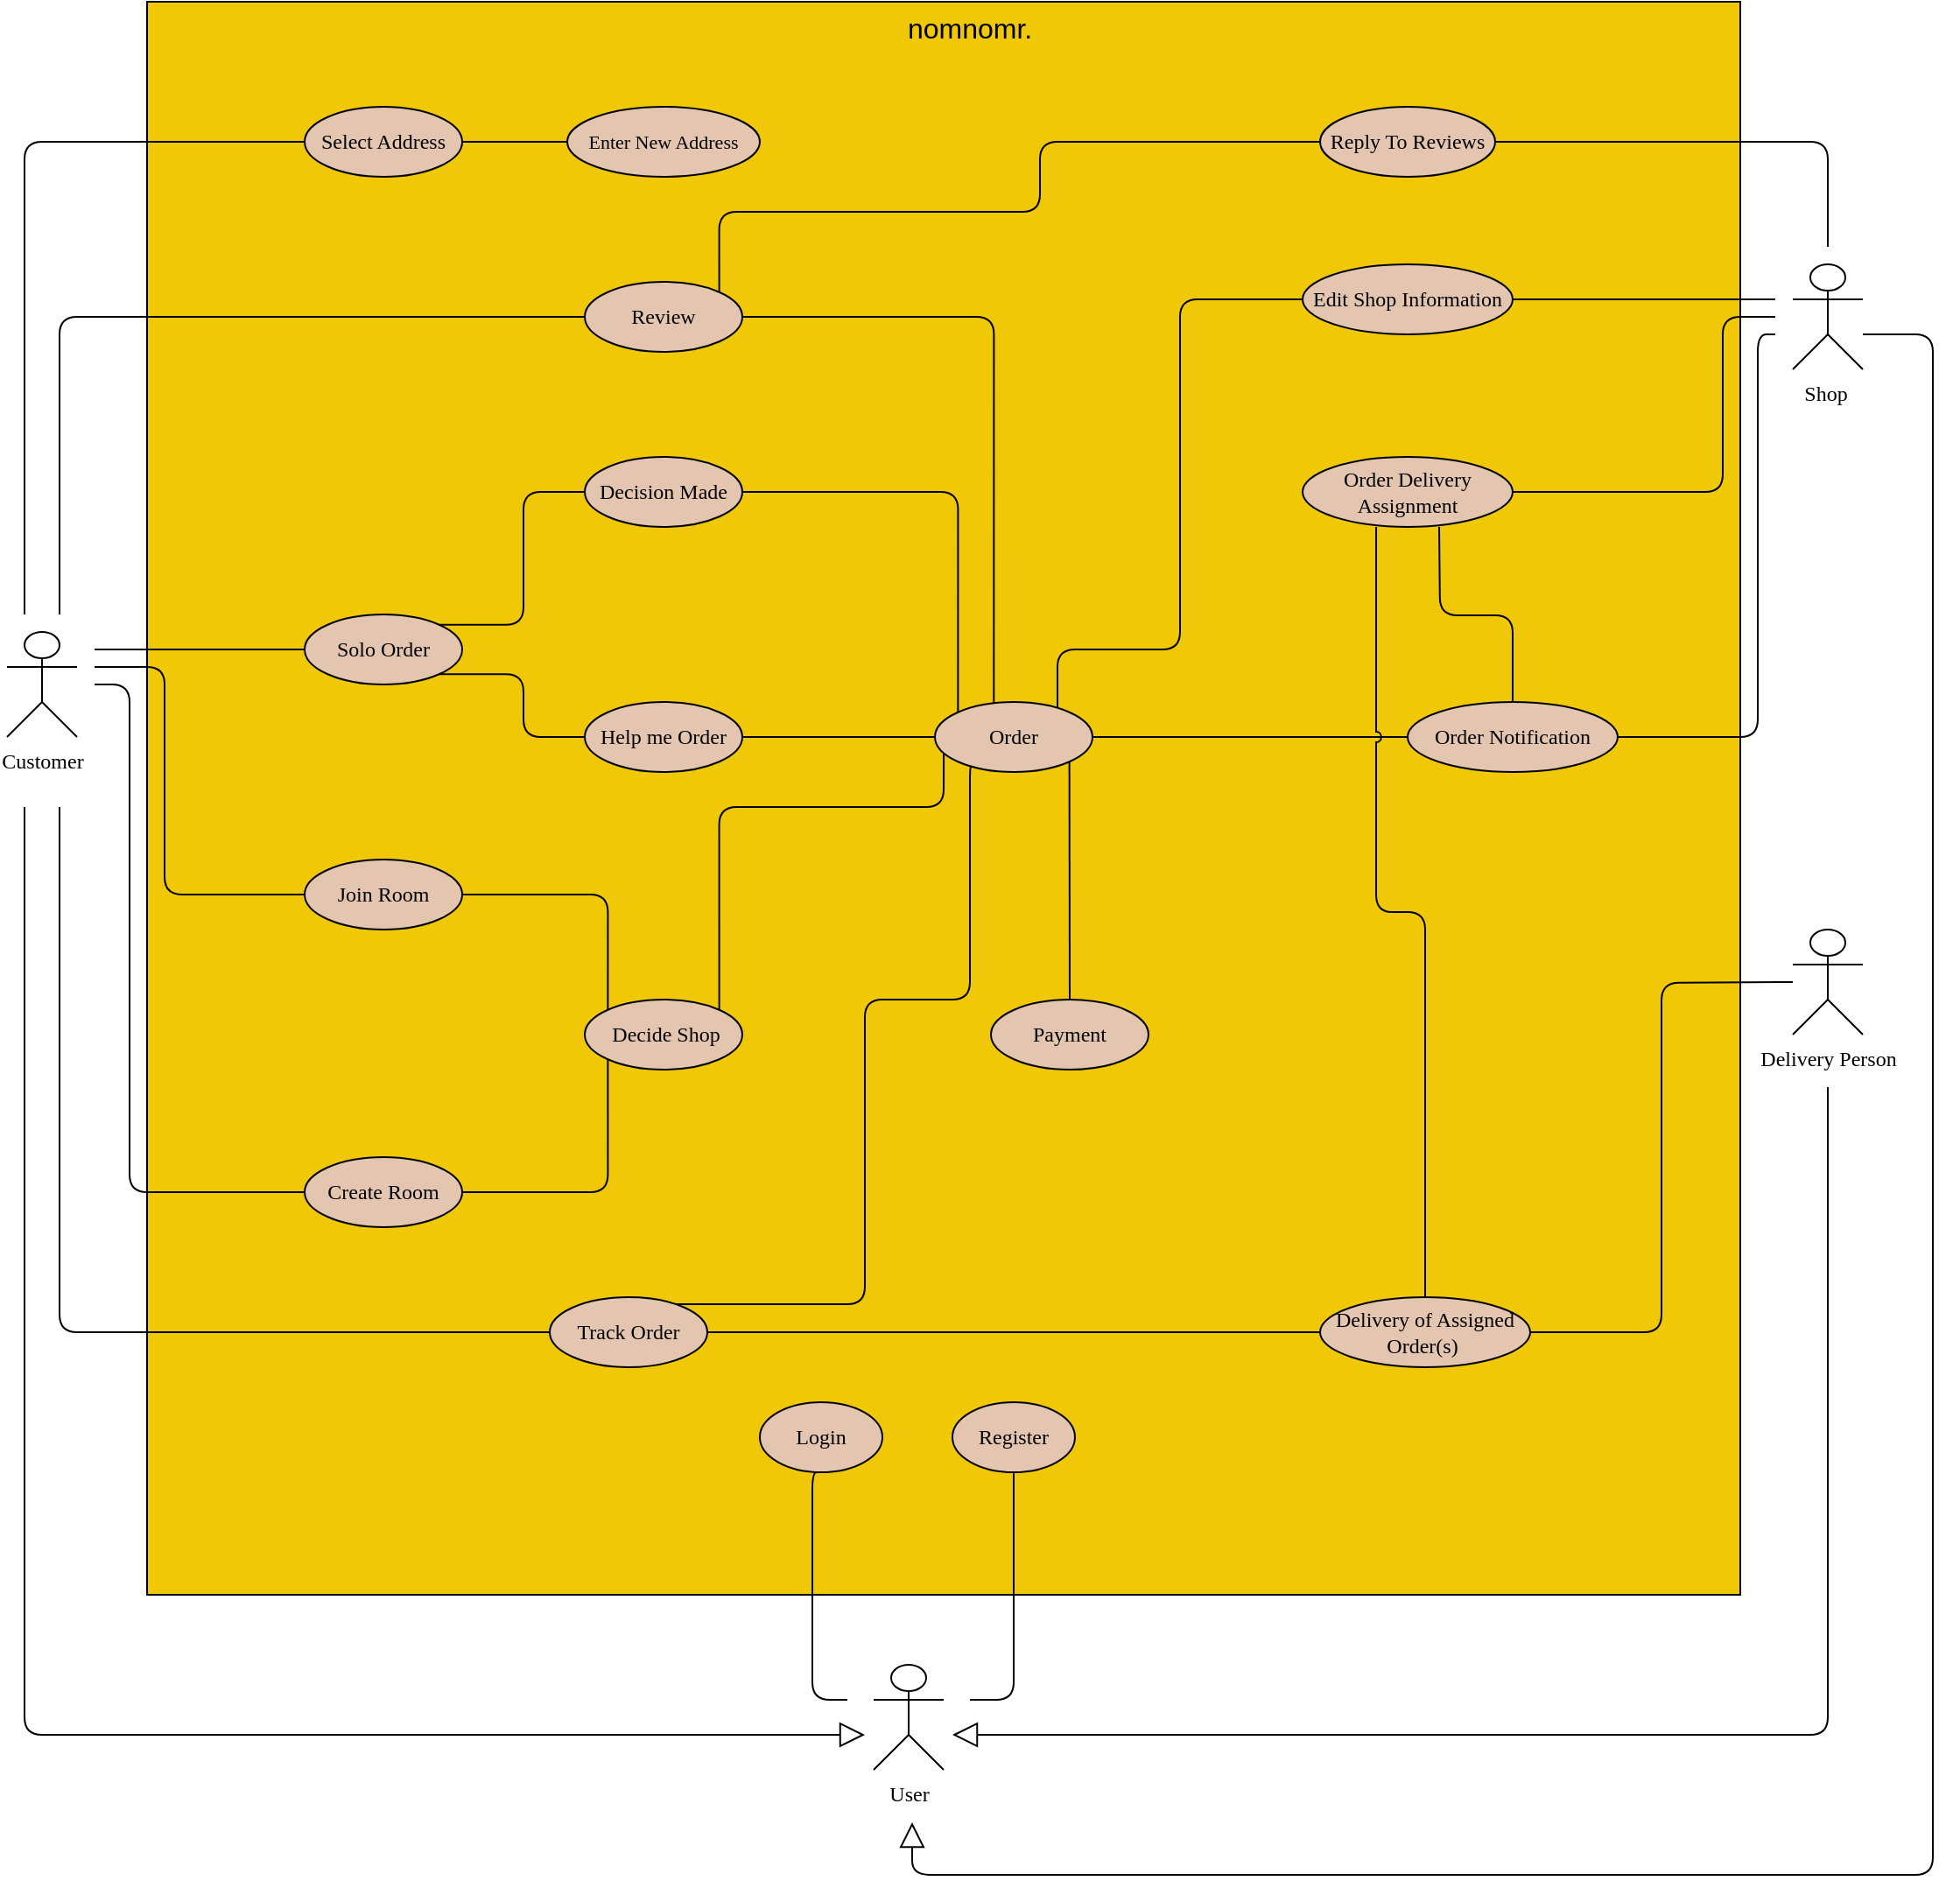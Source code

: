<mxfile version="18.0.6" type="device"><diagram id="2VhmybCiJ_VsvhxoTUYu" name="Page-1"><mxGraphModel dx="2907" dy="1470" grid="1" gridSize="10" guides="1" tooltips="1" connect="1" arrows="1" fold="1" page="1" pageScale="1" pageWidth="850" pageHeight="1100" math="0" shadow="0"><root><mxCell id="0"/><mxCell id="1" parent="0"/><mxCell id="WKwVOLJDym8UCnrTxaul-4" value="" style="whiteSpace=wrap;html=1;aspect=fixed;fillColor=#F0C808;" parent="1" vertex="1"><mxGeometry x="-760" y="10" width="910" height="910" as="geometry"/></mxCell><mxCell id="WKwVOLJDym8UCnrTxaul-5" value="&lt;font face=&quot;Helvetica&quot;&gt;nomnomr.&lt;/font&gt;" style="text;html=1;strokeColor=none;fillColor=none;align=center;verticalAlign=middle;whiteSpace=wrap;rounded=0;fontFamily=Times New Roman;fontSize=16;" parent="1" vertex="1"><mxGeometry x="-320" y="10" width="60" height="30" as="geometry"/></mxCell><mxCell id="WKwVOLJDym8UCnrTxaul-6" value="Customer" style="shape=umlActor;html=1;verticalLabelPosition=bottom;verticalAlign=top;align=center;fillColor=none;fontFamily=Times New Roman;" parent="1" vertex="1"><mxGeometry x="-840" y="370" width="40" height="60" as="geometry"/></mxCell><mxCell id="WKwVOLJDym8UCnrTxaul-7" value="Shop&amp;nbsp;" style="shape=umlActor;html=1;verticalLabelPosition=bottom;verticalAlign=top;align=center;fillColor=none;fontFamily=Times New Roman;" parent="1" vertex="1"><mxGeometry x="180" y="160" width="40" height="60" as="geometry"/></mxCell><mxCell id="WKwVOLJDym8UCnrTxaul-8" value="Delivery Person" style="shape=umlActor;html=1;verticalLabelPosition=bottom;verticalAlign=top;align=center;fillColor=none;fontFamily=Times New Roman;" parent="1" vertex="1"><mxGeometry x="180" y="540" width="40" height="60" as="geometry"/></mxCell><mxCell id="WKwVOLJDym8UCnrTxaul-9" value="User" style="shape=umlActor;html=1;verticalLabelPosition=bottom;verticalAlign=top;align=center;fillColor=none;fontFamily=Times New Roman;" parent="1" vertex="1"><mxGeometry x="-345" y="960" width="40" height="60" as="geometry"/></mxCell><mxCell id="WKwVOLJDym8UCnrTxaul-16" value="Select Address" style="ellipse;whiteSpace=wrap;html=1;fillColor=#E4C5AF;fontFamily=Times New Roman;" parent="1" vertex="1"><mxGeometry x="-670" y="70" width="90" height="40" as="geometry"/></mxCell><mxCell id="WKwVOLJDym8UCnrTxaul-17" value="Enter New Address" style="ellipse;whiteSpace=wrap;html=1;fillColor=#E4C5AF;fontFamily=Times New Roman;fontSize=11;" parent="1" vertex="1"><mxGeometry x="-520" y="70" width="110" height="40" as="geometry"/></mxCell><mxCell id="WKwVOLJDym8UCnrTxaul-18" value="" style="edgeStyle=none;html=1;endArrow=none;verticalAlign=bottom;rounded=1;entryX=0;entryY=0.5;entryDx=0;entryDy=0;jumpStyle=arc;" parent="1" target="WKwVOLJDym8UCnrTxaul-16" edge="1"><mxGeometry width="160" relative="1" as="geometry"><mxPoint x="-830" y="360" as="sourcePoint"/><mxPoint x="-400" y="350" as="targetPoint"/><Array as="points"><mxPoint x="-830" y="90"/></Array></mxGeometry></mxCell><mxCell id="WKwVOLJDym8UCnrTxaul-21" value="" style="edgeStyle=none;html=1;endArrow=none;verticalAlign=bottom;rounded=1;exitX=1;exitY=0.5;exitDx=0;exitDy=0;entryX=0;entryY=0.5;entryDx=0;entryDy=0;jumpStyle=arc;" parent="1" source="WKwVOLJDym8UCnrTxaul-16" target="WKwVOLJDym8UCnrTxaul-17" edge="1"><mxGeometry width="160" relative="1" as="geometry"><mxPoint x="-880" y="180" as="sourcePoint"/><mxPoint x="-720" y="-80" as="targetPoint"/><Array as="points"/></mxGeometry></mxCell><mxCell id="WKwVOLJDym8UCnrTxaul-22" value="Solo Order" style="ellipse;whiteSpace=wrap;html=1;fillColor=#E4C5AF;fontFamily=Times New Roman;fontSize=12;" parent="1" vertex="1"><mxGeometry x="-670" y="360" width="90" height="40" as="geometry"/></mxCell><mxCell id="WKwVOLJDym8UCnrTxaul-23" value="" style="edgeStyle=orthogonalEdgeStyle;html=1;endArrow=none;verticalAlign=bottom;rounded=1;entryX=0;entryY=0.5;entryDx=0;entryDy=0;jumpStyle=arc;" parent="1" target="WKwVOLJDym8UCnrTxaul-22" edge="1"><mxGeometry width="160" relative="1" as="geometry"><mxPoint x="-790" y="380" as="sourcePoint"/><mxPoint x="-680" y="380" as="targetPoint"/><Array as="points"><mxPoint x="-790" y="380"/></Array></mxGeometry></mxCell><mxCell id="WKwVOLJDym8UCnrTxaul-25" value="Decision Made" style="ellipse;whiteSpace=wrap;html=1;fillColor=#E4C5AF;fontFamily=Times New Roman;fontSize=12;" parent="1" vertex="1"><mxGeometry x="-510" y="270" width="90" height="40" as="geometry"/></mxCell><mxCell id="WKwVOLJDym8UCnrTxaul-26" value="Help me Order" style="ellipse;whiteSpace=wrap;html=1;fillColor=#E4C5AF;fontFamily=Times New Roman;fontSize=12;" parent="1" vertex="1"><mxGeometry x="-510" y="410" width="90" height="40" as="geometry"/></mxCell><mxCell id="WKwVOLJDym8UCnrTxaul-27" value="" style="edgeStyle=orthogonalEdgeStyle;html=1;endArrow=none;verticalAlign=bottom;rounded=1;exitX=1;exitY=0;exitDx=0;exitDy=0;entryX=0;entryY=0.5;entryDx=0;entryDy=0;jumpStyle=arc;" parent="1" source="WKwVOLJDym8UCnrTxaul-22" target="WKwVOLJDym8UCnrTxaul-25" edge="1"><mxGeometry width="160" relative="1" as="geometry"><mxPoint x="-560" y="130" as="sourcePoint"/><mxPoint x="-500" y="130" as="targetPoint"/></mxGeometry></mxCell><mxCell id="WKwVOLJDym8UCnrTxaul-28" value="" style="edgeStyle=orthogonalEdgeStyle;html=1;endArrow=none;verticalAlign=bottom;rounded=1;entryX=0;entryY=0.5;entryDx=0;entryDy=0;exitX=1;exitY=1;exitDx=0;exitDy=0;jumpStyle=arc;" parent="1" source="WKwVOLJDym8UCnrTxaul-22" target="WKwVOLJDym8UCnrTxaul-26" edge="1"><mxGeometry width="160" relative="1" as="geometry"><mxPoint x="-560" y="410" as="sourcePoint"/><mxPoint x="-490" y="340" as="targetPoint"/></mxGeometry></mxCell><mxCell id="WKwVOLJDym8UCnrTxaul-31" value="" style="edgeStyle=orthogonalEdgeStyle;html=1;endArrow=none;verticalAlign=bottom;rounded=1;entryX=0;entryY=0.5;entryDx=0;entryDy=0;jumpStyle=arc;" parent="1" target="WKwVOLJDym8UCnrTxaul-30" edge="1"><mxGeometry width="160" relative="1" as="geometry"><mxPoint x="-810" y="470" as="sourcePoint"/><mxPoint x="-650" y="410" as="targetPoint"/><Array as="points"><mxPoint x="-810" y="770"/></Array></mxGeometry></mxCell><mxCell id="WKwVOLJDym8UCnrTxaul-33" value="" style="edgeStyle=none;html=1;endArrow=none;verticalAlign=bottom;rounded=1;entryX=1;entryY=0.5;entryDx=0;entryDy=0;exitX=0;exitY=0.5;exitDx=0;exitDy=0;jumpStyle=arc;" parent="1" source="WKwVOLJDym8UCnrTxaul-29" target="WKwVOLJDym8UCnrTxaul-26" edge="1"><mxGeometry width="160" relative="1" as="geometry"><mxPoint x="-220" y="390" as="sourcePoint"/><mxPoint x="-480" y="480" as="targetPoint"/><Array as="points"/></mxGeometry></mxCell><mxCell id="WKwVOLJDym8UCnrTxaul-34" value="" style="edgeStyle=orthogonalEdgeStyle;html=1;endArrow=none;verticalAlign=bottom;rounded=1;entryX=0;entryY=0;entryDx=0;entryDy=0;exitX=1;exitY=0.5;exitDx=0;exitDy=0;jumpStyle=arc;" parent="1" source="WKwVOLJDym8UCnrTxaul-25" target="WKwVOLJDym8UCnrTxaul-29" edge="1"><mxGeometry width="160" relative="1" as="geometry"><mxPoint x="-210" y="390" as="sourcePoint"/><mxPoint x="-390" y="480" as="targetPoint"/></mxGeometry></mxCell><mxCell id="WKwVOLJDym8UCnrTxaul-35" value="Join Room" style="ellipse;whiteSpace=wrap;html=1;fillColor=#E4C5AF;fontFamily=Times New Roman;" parent="1" vertex="1"><mxGeometry x="-670" y="500" width="90" height="40" as="geometry"/></mxCell><mxCell id="WKwVOLJDym8UCnrTxaul-36" value="Create Room" style="ellipse;whiteSpace=wrap;html=1;fillColor=#E4C5AF;fontFamily=Times New Roman;" parent="1" vertex="1"><mxGeometry x="-670" y="670" width="90" height="40" as="geometry"/></mxCell><mxCell id="WKwVOLJDym8UCnrTxaul-37" value="&amp;nbsp;Decide Shop" style="ellipse;whiteSpace=wrap;html=1;fillColor=#E4C5AF;fontFamily=Times New Roman;" parent="1" vertex="1"><mxGeometry x="-510" y="580" width="90" height="40" as="geometry"/></mxCell><mxCell id="WKwVOLJDym8UCnrTxaul-38" value="" style="edgeStyle=orthogonalEdgeStyle;html=1;endArrow=none;verticalAlign=bottom;rounded=1;entryX=0;entryY=0.5;entryDx=0;entryDy=0;jumpStyle=arc;" parent="1" target="WKwVOLJDym8UCnrTxaul-36" edge="1"><mxGeometry width="160" relative="1" as="geometry"><mxPoint x="-790" y="400" as="sourcePoint"/><mxPoint x="-680" y="810" as="targetPoint"/><Array as="points"><mxPoint x="-770" y="400"/><mxPoint x="-770" y="690"/></Array></mxGeometry></mxCell><mxCell id="WKwVOLJDym8UCnrTxaul-39" value="" style="edgeStyle=orthogonalEdgeStyle;html=1;endArrow=none;verticalAlign=bottom;rounded=1;entryX=0;entryY=0.5;entryDx=0;entryDy=0;jumpStyle=arc;" parent="1" target="WKwVOLJDym8UCnrTxaul-35" edge="1"><mxGeometry width="160" relative="1" as="geometry"><mxPoint x="-790" y="390" as="sourcePoint"/><mxPoint x="-680" y="700" as="targetPoint"/><Array as="points"><mxPoint x="-750" y="390"/><mxPoint x="-750" y="520"/></Array></mxGeometry></mxCell><mxCell id="WKwVOLJDym8UCnrTxaul-40" value="" style="edgeStyle=orthogonalEdgeStyle;html=1;endArrow=none;verticalAlign=bottom;rounded=1;entryX=0;entryY=0;entryDx=0;entryDy=0;exitX=1;exitY=0.5;exitDx=0;exitDy=0;jumpStyle=arc;" parent="1" source="WKwVOLJDym8UCnrTxaul-35" target="WKwVOLJDym8UCnrTxaul-37" edge="1"><mxGeometry width="160" relative="1" as="geometry"><mxPoint x="-561.98" y="418" as="sourcePoint"/><mxPoint x="-480" y="480" as="targetPoint"/></mxGeometry></mxCell><mxCell id="WKwVOLJDym8UCnrTxaul-41" value="" style="edgeStyle=orthogonalEdgeStyle;html=1;endArrow=none;verticalAlign=bottom;rounded=1;entryX=0;entryY=1;entryDx=0;entryDy=0;exitX=1;exitY=0.5;exitDx=0;exitDy=0;jumpStyle=arc;" parent="1" source="WKwVOLJDym8UCnrTxaul-36" target="WKwVOLJDym8UCnrTxaul-37" edge="1"><mxGeometry width="160" relative="1" as="geometry"><mxPoint x="-590" y="620" as="sourcePoint"/><mxPoint x="-510" y="660" as="targetPoint"/></mxGeometry></mxCell><mxCell id="WKwVOLJDym8UCnrTxaul-42" value="" style="edgeStyle=orthogonalEdgeStyle;html=1;endArrow=none;verticalAlign=bottom;rounded=1;entryX=1;entryY=0;entryDx=0;entryDy=0;exitX=0.056;exitY=0.725;exitDx=0;exitDy=0;exitPerimeter=0;jumpStyle=arc;" parent="1" source="WKwVOLJDym8UCnrTxaul-29" target="WKwVOLJDym8UCnrTxaul-37" edge="1"><mxGeometry width="160" relative="1" as="geometry"><mxPoint x="-196.82" y="404.142" as="sourcePoint"/><mxPoint x="-390" y="480" as="targetPoint"/><Array as="points"><mxPoint x="-305" y="470"/><mxPoint x="-433" y="470"/></Array></mxGeometry></mxCell><mxCell id="WKwVOLJDym8UCnrTxaul-43" value="Review" style="ellipse;whiteSpace=wrap;html=1;fillColor=#E4C5AF;fontFamily=Times New Roman;" parent="1" vertex="1"><mxGeometry x="-510" y="170" width="90" height="40" as="geometry"/></mxCell><mxCell id="WKwVOLJDym8UCnrTxaul-44" value="" style="edgeStyle=orthogonalEdgeStyle;html=1;endArrow=none;verticalAlign=bottom;rounded=1;entryX=0;entryY=0.5;entryDx=0;entryDy=0;jumpStyle=arc;" parent="1" target="WKwVOLJDym8UCnrTxaul-43" edge="1"><mxGeometry width="160" relative="1" as="geometry"><mxPoint x="-810" y="360" as="sourcePoint"/><mxPoint x="-650" y="410" as="targetPoint"/><Array as="points"><mxPoint x="-810" y="360"/><mxPoint x="-810" y="190"/></Array></mxGeometry></mxCell><mxCell id="WKwVOLJDym8UCnrTxaul-45" value="" style="edgeStyle=orthogonalEdgeStyle;html=1;endArrow=none;verticalAlign=bottom;rounded=1;entryX=0.733;entryY=0.1;entryDx=0;entryDy=0;entryPerimeter=0;exitX=0.234;exitY=0.926;exitDx=0;exitDy=0;exitPerimeter=0;jumpStyle=arc;" parent="1" source="WKwVOLJDym8UCnrTxaul-29" target="WKwVOLJDym8UCnrTxaul-30" edge="1"><mxGeometry width="160" relative="1" as="geometry"><mxPoint x="-300" y="440" as="sourcePoint"/><mxPoint x="-420" y="660" as="targetPoint"/><Array as="points"><mxPoint x="-290" y="447"/><mxPoint x="-290" y="580"/><mxPoint x="-350" y="580"/><mxPoint x="-350" y="754"/></Array></mxGeometry></mxCell><mxCell id="WKwVOLJDym8UCnrTxaul-47" value="Register" style="ellipse;whiteSpace=wrap;html=1;fillColor=#E4C5AF;fontFamily=Times New Roman;" parent="1" vertex="1"><mxGeometry x="-300" y="810" width="70" height="40" as="geometry"/></mxCell><mxCell id="WKwVOLJDym8UCnrTxaul-49" value="" style="edgeStyle=none;html=1;endArrow=none;verticalAlign=bottom;rounded=1;entryX=0.5;entryY=1;entryDx=0;entryDy=0;jumpStyle=arc;" parent="1" target="WKwVOLJDym8UCnrTxaul-46" edge="1"><mxGeometry width="160" relative="1" as="geometry"><mxPoint x="-360" y="980" as="sourcePoint"/><mxPoint x="-680" y="700" as="targetPoint"/><Array as="points"><mxPoint x="-380" y="980"/><mxPoint x="-380" y="850"/></Array></mxGeometry></mxCell><mxCell id="WKwVOLJDym8UCnrTxaul-50" value="" style="edgeStyle=none;html=1;endArrow=none;verticalAlign=bottom;rounded=1;entryX=0.5;entryY=1;entryDx=0;entryDy=0;jumpStyle=arc;" parent="1" target="WKwVOLJDym8UCnrTxaul-47" edge="1"><mxGeometry width="160" relative="1" as="geometry"><mxPoint x="-290" y="980" as="sourcePoint"/><mxPoint x="-365" y="860" as="targetPoint"/><Array as="points"><mxPoint x="-265" y="980"/></Array></mxGeometry></mxCell><mxCell id="WKwVOLJDym8UCnrTxaul-51" value="Payment" style="ellipse;whiteSpace=wrap;html=1;fillColor=#E4C5AF;fontFamily=Times New Roman;" parent="1" vertex="1"><mxGeometry x="-278" y="580" width="90" height="40" as="geometry"/></mxCell><mxCell id="WKwVOLJDym8UCnrTxaul-52" value="" style="edgeStyle=orthogonalEdgeStyle;html=1;endArrow=none;verticalAlign=bottom;rounded=1;entryX=0.5;entryY=0;entryDx=0;entryDy=0;exitX=1;exitY=1;exitDx=0;exitDy=0;jumpStyle=arc;" parent="1" source="WKwVOLJDym8UCnrTxaul-29" target="WKwVOLJDym8UCnrTxaul-51" edge="1"><mxGeometry width="160" relative="1" as="geometry"><mxPoint x="-266.82" y="414.142" as="sourcePoint"/><mxPoint x="-390" y="480" as="targetPoint"/></mxGeometry></mxCell><mxCell id="WKwVOLJDym8UCnrTxaul-53" value="" style="edgeStyle=orthogonalEdgeStyle;html=1;endArrow=none;verticalAlign=bottom;rounded=1;exitX=1;exitY=0.5;exitDx=0;exitDy=0;entryX=0.374;entryY=0.031;entryDx=0;entryDy=0;entryPerimeter=0;jumpStyle=arc;" parent="1" source="WKwVOLJDym8UCnrTxaul-43" target="WKwVOLJDym8UCnrTxaul-29" edge="1"><mxGeometry width="160" relative="1" as="geometry"><mxPoint x="-410" y="290" as="sourcePoint"/><mxPoint x="-265" y="413" as="targetPoint"/></mxGeometry></mxCell><mxCell id="WKwVOLJDym8UCnrTxaul-54" value="Reply To Reviews" style="ellipse;whiteSpace=wrap;html=1;fillColor=#E4C5AF;fontFamily=Times New Roman;" parent="1" vertex="1"><mxGeometry x="-90" y="70" width="100" height="40" as="geometry"/></mxCell><mxCell id="WKwVOLJDym8UCnrTxaul-55" value="" style="edgeStyle=orthogonalEdgeStyle;html=1;endArrow=none;verticalAlign=bottom;rounded=1;exitX=1;exitY=0.5;exitDx=0;exitDy=0;jumpStyle=arc;" parent="1" source="WKwVOLJDym8UCnrTxaul-54" edge="1"><mxGeometry width="160" relative="1" as="geometry"><mxPoint x="-400" y="210" as="sourcePoint"/><mxPoint x="200" y="150" as="targetPoint"/><Array as="points"><mxPoint x="200" y="90"/></Array></mxGeometry></mxCell><mxCell id="WKwVOLJDym8UCnrTxaul-56" value="Edit Shop Information" style="ellipse;whiteSpace=wrap;html=1;fillColor=#E4C5AF;fontFamily=Times New Roman;" parent="1" vertex="1"><mxGeometry x="-100" y="160" width="120" height="40" as="geometry"/></mxCell><mxCell id="WKwVOLJDym8UCnrTxaul-57" value="" style="edgeStyle=none;html=1;endArrow=none;verticalAlign=bottom;rounded=1;exitX=1;exitY=0.5;exitDx=0;exitDy=0;jumpStyle=arc;" parent="1" source="WKwVOLJDym8UCnrTxaul-56" edge="1"><mxGeometry width="160" relative="1" as="geometry"><mxPoint x="50" y="110" as="sourcePoint"/><mxPoint x="170" y="180" as="targetPoint"/><Array as="points"/></mxGeometry></mxCell><mxCell id="WKwVOLJDym8UCnrTxaul-58" value="" style="edgeStyle=orthogonalEdgeStyle;html=1;endArrow=none;verticalAlign=bottom;rounded=1;entryX=0;entryY=0.5;entryDx=0;entryDy=0;exitX=1;exitY=0;exitDx=0;exitDy=0;jumpStyle=arc;" parent="1" source="WKwVOLJDym8UCnrTxaul-43" target="WKwVOLJDym8UCnrTxaul-54" edge="1"><mxGeometry width="160" relative="1" as="geometry"><mxPoint x="-400" y="210" as="sourcePoint"/><mxPoint x="-259.04" y="422" as="targetPoint"/><Array as="points"><mxPoint x="-434" y="130"/><mxPoint x="-250" y="130"/><mxPoint x="-250" y="90"/></Array></mxGeometry></mxCell><mxCell id="WKwVOLJDym8UCnrTxaul-59" value="" style="edgeStyle=orthogonalEdgeStyle;html=1;endArrow=none;verticalAlign=bottom;rounded=1;entryX=0;entryY=0.5;entryDx=0;entryDy=0;jumpStyle=arc;" parent="1" target="WKwVOLJDym8UCnrTxaul-56" edge="1"><mxGeometry width="160" relative="1" as="geometry"><mxPoint x="-240" y="420" as="sourcePoint"/><mxPoint x="-50" y="110" as="targetPoint"/><Array as="points"><mxPoint x="-240" y="380"/><mxPoint x="-170" y="380"/><mxPoint x="-170" y="180"/></Array></mxGeometry></mxCell><mxCell id="WKwVOLJDym8UCnrTxaul-60" value="Order Delivery Assignment" style="ellipse;whiteSpace=wrap;html=1;fillColor=#E4C5AF;fontFamily=Times New Roman;" parent="1" vertex="1"><mxGeometry x="-100" y="270" width="120" height="40" as="geometry"/></mxCell><mxCell id="WKwVOLJDym8UCnrTxaul-61" value="" style="edgeStyle=orthogonalEdgeStyle;html=1;endArrow=none;verticalAlign=bottom;rounded=1;exitX=1;exitY=0.5;exitDx=0;exitDy=0;jumpStyle=arc;" parent="1" source="WKwVOLJDym8UCnrTxaul-60" edge="1"><mxGeometry width="160" relative="1" as="geometry"><mxPoint x="50" y="190" as="sourcePoint"/><mxPoint x="170" y="190" as="targetPoint"/><Array as="points"><mxPoint x="140" y="290"/><mxPoint x="140" y="190"/></Array></mxGeometry></mxCell><mxCell id="WKwVOLJDym8UCnrTxaul-62" value="" style="edgeStyle=orthogonalEdgeStyle;html=1;endArrow=none;verticalAlign=bottom;rounded=1;exitX=0.5;exitY=0;exitDx=0;exitDy=0;jumpStyle=arc;" parent="1" source="WKwVOLJDym8UCnrTxaul-63" edge="1"><mxGeometry width="160" relative="1" as="geometry"><mxPoint x="-245" y="420" as="sourcePoint"/><mxPoint x="-22" y="310" as="targetPoint"/></mxGeometry></mxCell><mxCell id="WKwVOLJDym8UCnrTxaul-63" value="Order Notification" style="ellipse;whiteSpace=wrap;html=1;fillColor=#E4C5AF;fontFamily=Times New Roman;" parent="1" vertex="1"><mxGeometry x="-40" y="410" width="120" height="40" as="geometry"/></mxCell><mxCell id="WKwVOLJDym8UCnrTxaul-64" value="" style="edgeStyle=orthogonalEdgeStyle;html=1;endArrow=none;verticalAlign=bottom;rounded=1;exitX=1;exitY=0.5;exitDx=0;exitDy=0;jumpStyle=arc;" parent="1" source="WKwVOLJDym8UCnrTxaul-63" edge="1"><mxGeometry width="160" relative="1" as="geometry"><mxPoint x="50" y="340" as="sourcePoint"/><mxPoint x="170" y="200" as="targetPoint"/><Array as="points"><mxPoint x="160" y="430"/><mxPoint x="160" y="200"/></Array></mxGeometry></mxCell><mxCell id="WKwVOLJDym8UCnrTxaul-65" value="" style="edgeStyle=none;html=1;endArrow=none;verticalAlign=bottom;rounded=1;entryX=0;entryY=0.5;entryDx=0;entryDy=0;exitX=1;exitY=0.5;exitDx=0;exitDy=0;jumpStyle=arc;" parent="1" source="WKwVOLJDym8UCnrTxaul-29" target="WKwVOLJDym8UCnrTxaul-63" edge="1"><mxGeometry width="160" relative="1" as="geometry"><mxPoint x="-213.18" y="425.858" as="sourcePoint"/><mxPoint x="-70" y="340" as="targetPoint"/><Array as="points"/></mxGeometry></mxCell><mxCell id="WKwVOLJDym8UCnrTxaul-66" value="Delivery of Assigned Order(s)&amp;nbsp;" style="ellipse;whiteSpace=wrap;html=1;fillColor=#E4C5AF;fontFamily=Times New Roman;" parent="1" vertex="1"><mxGeometry x="-90" y="750" width="120" height="40" as="geometry"/></mxCell><mxCell id="WKwVOLJDym8UCnrTxaul-67" value="" style="edgeStyle=none;html=1;endArrow=none;verticalAlign=bottom;rounded=1;entryX=1;entryY=0.5;entryDx=0;entryDy=0;exitX=0;exitY=0.5;exitDx=0;exitDy=0;jumpStyle=arc;" parent="1" source="WKwVOLJDym8UCnrTxaul-66" target="WKwVOLJDym8UCnrTxaul-30" edge="1"><mxGeometry width="160" relative="1" as="geometry"><mxPoint x="-257.96" y="459" as="sourcePoint"/><mxPoint x="-432.97" y="784" as="targetPoint"/><Array as="points"/></mxGeometry></mxCell><mxCell id="WKwVOLJDym8UCnrTxaul-68" value="" style="edgeStyle=orthogonalEdgeStyle;html=1;endArrow=none;verticalAlign=bottom;rounded=1;entryX=1;entryY=0.5;entryDx=0;entryDy=0;jumpStyle=arc;" parent="1" target="WKwVOLJDym8UCnrTxaul-66" edge="1"><mxGeometry width="160" relative="1" as="geometry"><mxPoint x="180" y="570" as="sourcePoint"/><mxPoint x="-430" y="790" as="targetPoint"/></mxGeometry></mxCell><mxCell id="WKwVOLJDym8UCnrTxaul-69" value="" style="edgeStyle=orthogonalEdgeStyle;html=1;endArrow=none;verticalAlign=bottom;rounded=1;entryX=0.35;entryY=1;entryDx=0;entryDy=0;exitX=0.5;exitY=0;exitDx=0;exitDy=0;entryPerimeter=0;jumpStyle=arc;" parent="1" source="WKwVOLJDym8UCnrTxaul-66" target="WKwVOLJDym8UCnrTxaul-60" edge="1"><mxGeometry width="160" relative="1" as="geometry"><mxPoint x="45.96" y="430" as="sourcePoint"/><mxPoint x="-40" y="360" as="targetPoint"/></mxGeometry></mxCell><mxCell id="WKwVOLJDym8UCnrTxaul-70" value="" style="edgeStyle=none;html=1;endArrow=block;endFill=0;endSize=12;verticalAlign=bottom;rounded=1;fontFamily=Times New Roman;fontSize=12;jumpStyle=arc;" parent="1" edge="1"><mxGeometry width="160" relative="1" as="geometry"><mxPoint x="-830" y="470" as="sourcePoint"/><mxPoint x="-350" y="1000" as="targetPoint"/><Array as="points"><mxPoint x="-830" y="1000"/></Array></mxGeometry></mxCell><mxCell id="WKwVOLJDym8UCnrTxaul-71" value="" style="edgeStyle=none;html=1;endArrow=block;endFill=0;endSize=12;verticalAlign=bottom;rounded=1;fontFamily=Times New Roman;fontSize=12;jumpStyle=arc;" parent="1" edge="1"><mxGeometry width="160" relative="1" as="geometry"><mxPoint x="200" y="630" as="sourcePoint"/><mxPoint x="-300" y="1000" as="targetPoint"/><Array as="points"><mxPoint x="200" y="1000"/></Array></mxGeometry></mxCell><mxCell id="WKwVOLJDym8UCnrTxaul-72" value="" style="edgeStyle=orthogonalEdgeStyle;html=1;endArrow=block;endFill=0;endSize=12;verticalAlign=bottom;rounded=1;fontFamily=Times New Roman;fontSize=12;jumpStyle=arc;" parent="1" source="WKwVOLJDym8UCnrTxaul-7" edge="1"><mxGeometry width="160" relative="1" as="geometry"><mxPoint x="230" y="200" as="sourcePoint"/><mxPoint x="-323" y="1050" as="targetPoint"/><Array as="points"><mxPoint x="260" y="200"/><mxPoint x="260" y="1080"/><mxPoint x="-323" y="1080"/></Array></mxGeometry></mxCell><mxCell id="WKwVOLJDym8UCnrTxaul-29" value="Order" style="ellipse;whiteSpace=wrap;html=1;fillColor=#E4C5AF;fontFamily=Times New Roman;" parent="1" vertex="1"><mxGeometry x="-310" y="410" width="90" height="40" as="geometry"/></mxCell><mxCell id="WKwVOLJDym8UCnrTxaul-30" value="Track Order" style="ellipse;whiteSpace=wrap;html=1;fillColor=#E4C5AF;fontFamily=Times New Roman;" parent="1" vertex="1"><mxGeometry x="-530" y="750" width="90" height="40" as="geometry"/></mxCell><mxCell id="WKwVOLJDym8UCnrTxaul-46" value="Login" style="ellipse;whiteSpace=wrap;html=1;fillColor=#E4C5AF;fontFamily=Times New Roman;" parent="1" vertex="1"><mxGeometry x="-410" y="810" width="70" height="40" as="geometry"/></mxCell></root></mxGraphModel></diagram></mxfile>